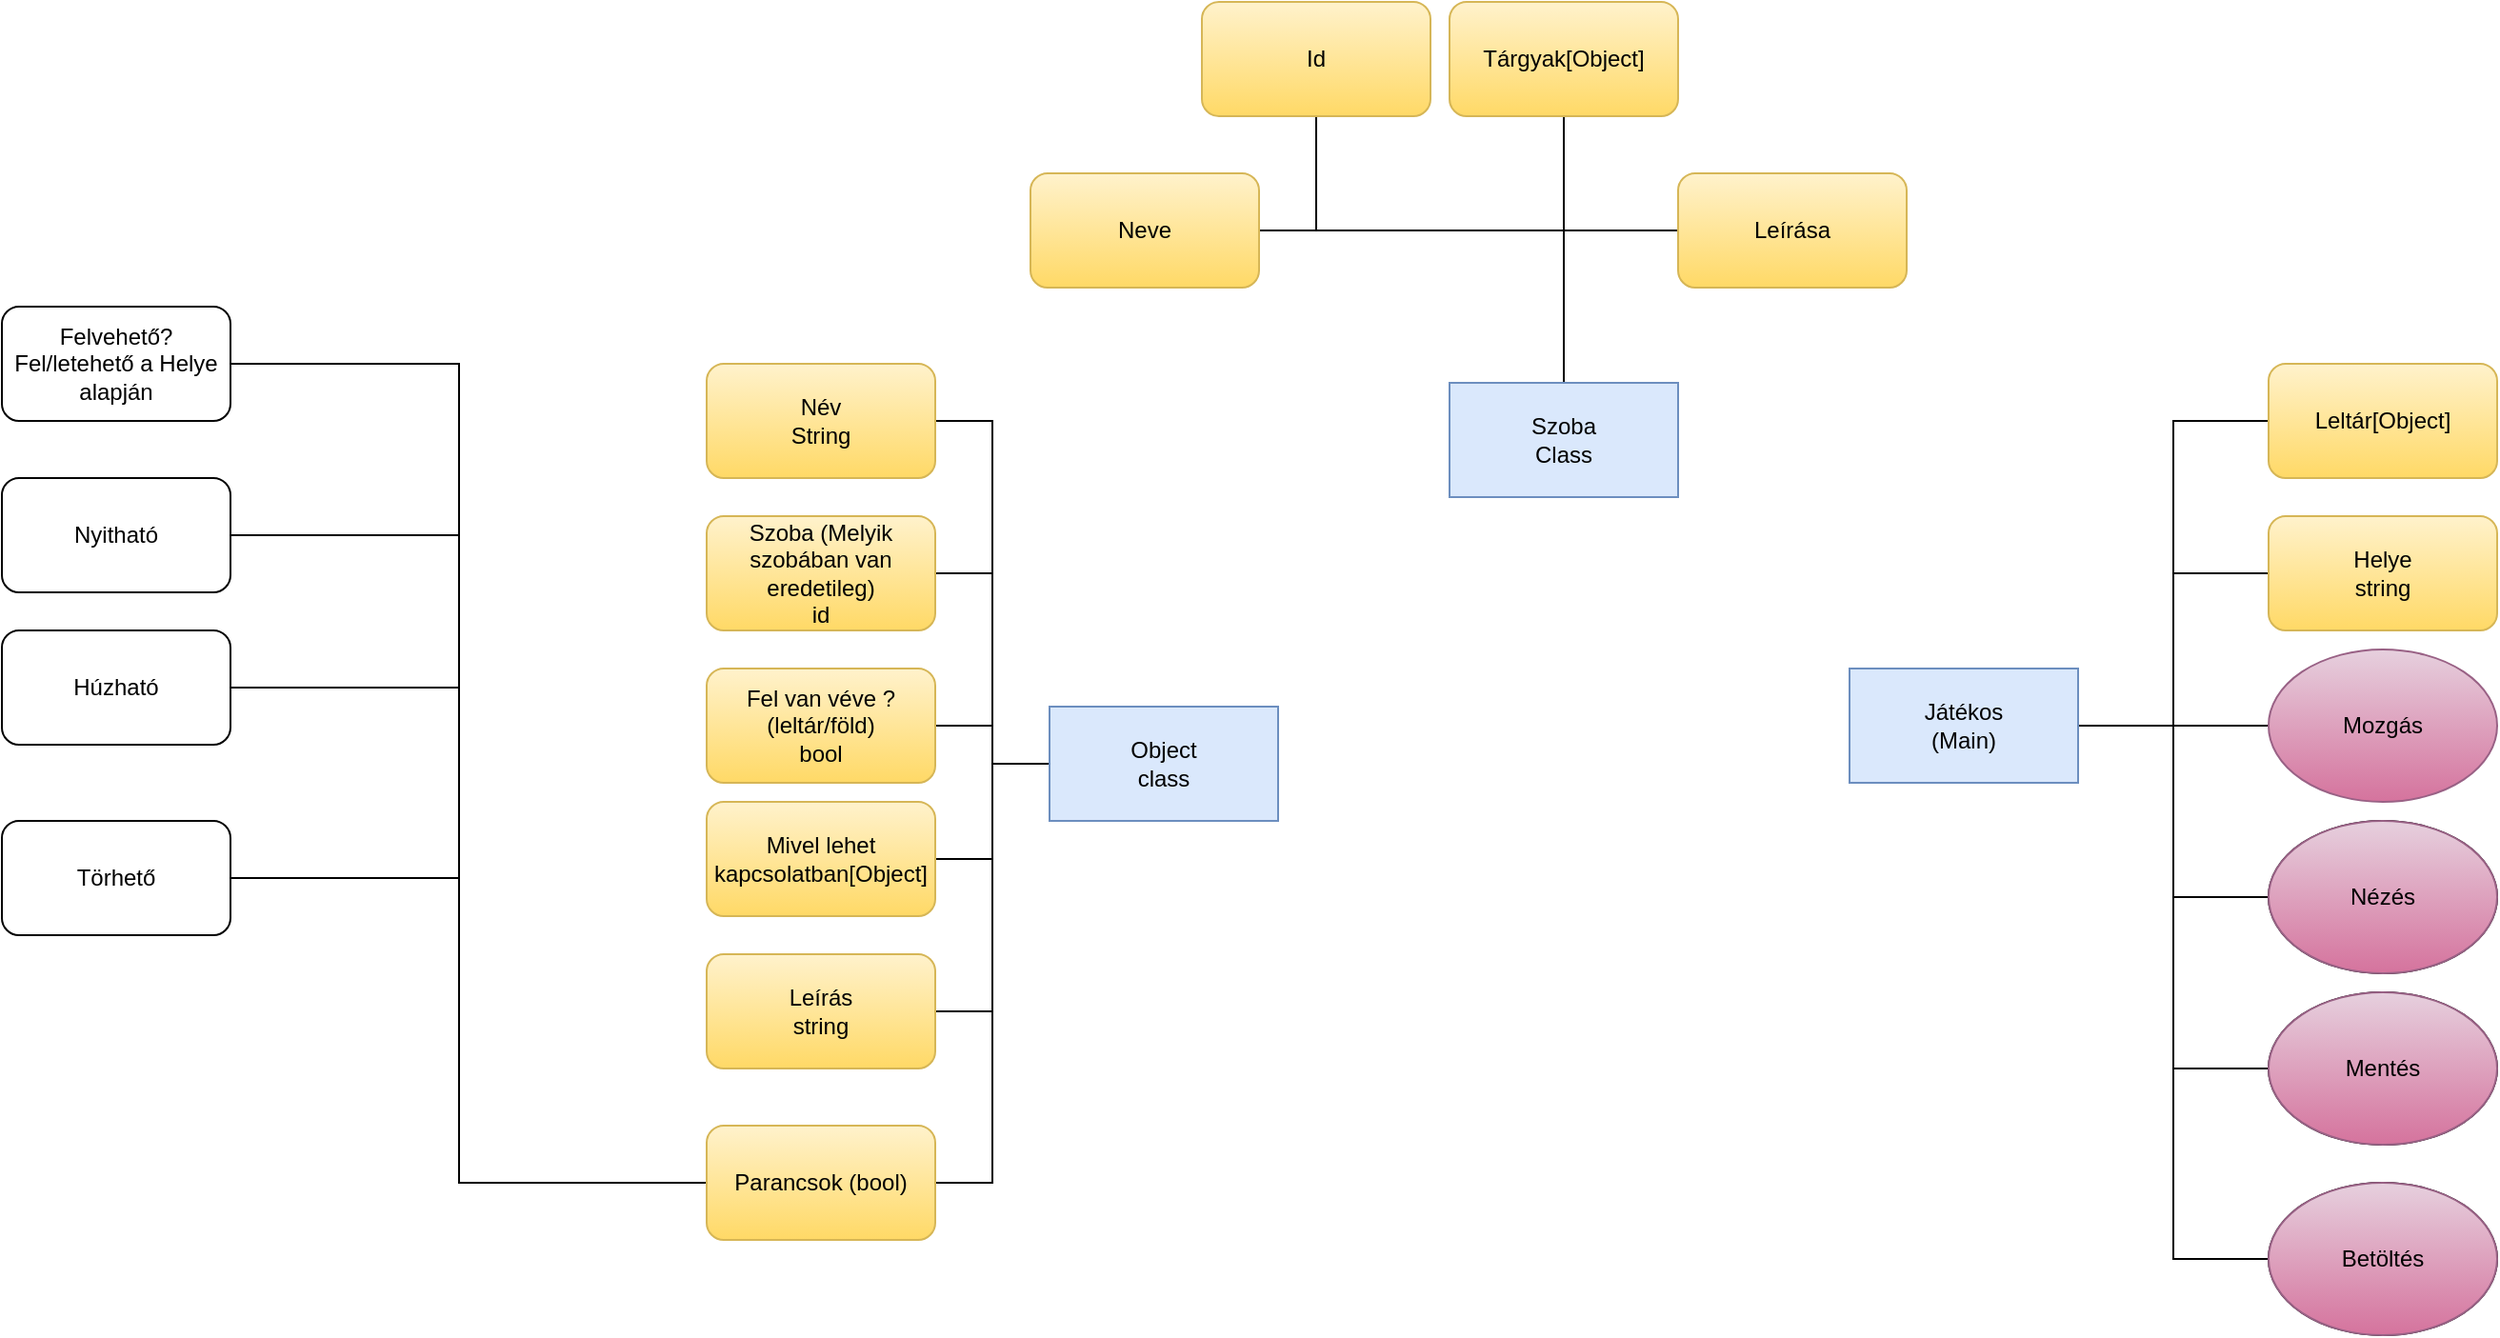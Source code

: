 <mxfile version="14.6.13" type="device"><diagram id="C5RBs43oDa-KdzZeNtuy" name="Kapcsolatok"><mxGraphModel dx="1609" dy="1640" grid="1" gridSize="10" guides="1" tooltips="1" connect="1" arrows="1" fold="1" page="1" pageScale="1" pageWidth="827" pageHeight="1169" math="0" shadow="0"><root><mxCell id="WIyWlLk6GJQsqaUBKTNV-0"/><mxCell id="WIyWlLk6GJQsqaUBKTNV-1" parent="WIyWlLk6GJQsqaUBKTNV-0"/><mxCell id="3ZalEC72VQg11kdtOoO6-2" style="edgeStyle=orthogonalEdgeStyle;rounded=0;orthogonalLoop=1;jettySize=auto;html=1;entryX=1;entryY=0.5;entryDx=0;entryDy=0;endArrow=none;endFill=0;" parent="WIyWlLk6GJQsqaUBKTNV-1" source="3ZalEC72VQg11kdtOoO6-0" target="3ZalEC72VQg11kdtOoO6-1" edge="1"><mxGeometry relative="1" as="geometry"/></mxCell><mxCell id="3ZalEC72VQg11kdtOoO6-10" style="edgeStyle=orthogonalEdgeStyle;rounded=0;orthogonalLoop=1;jettySize=auto;html=1;entryX=1;entryY=0.5;entryDx=0;entryDy=0;endArrow=none;endFill=0;" parent="WIyWlLk6GJQsqaUBKTNV-1" source="3ZalEC72VQg11kdtOoO6-0" target="3ZalEC72VQg11kdtOoO6-3" edge="1"><mxGeometry relative="1" as="geometry"/></mxCell><mxCell id="3ZalEC72VQg11kdtOoO6-11" style="edgeStyle=orthogonalEdgeStyle;rounded=0;orthogonalLoop=1;jettySize=auto;html=1;entryX=1;entryY=0.5;entryDx=0;entryDy=0;endArrow=none;endFill=0;" parent="WIyWlLk6GJQsqaUBKTNV-1" source="3ZalEC72VQg11kdtOoO6-0" target="3ZalEC72VQg11kdtOoO6-6" edge="1"><mxGeometry relative="1" as="geometry"/></mxCell><mxCell id="3ZalEC72VQg11kdtOoO6-12" style="edgeStyle=orthogonalEdgeStyle;rounded=0;orthogonalLoop=1;jettySize=auto;html=1;entryX=1;entryY=0.5;entryDx=0;entryDy=0;endArrow=none;endFill=0;" parent="WIyWlLk6GJQsqaUBKTNV-1" source="3ZalEC72VQg11kdtOoO6-0" target="3ZalEC72VQg11kdtOoO6-5" edge="1"><mxGeometry relative="1" as="geometry"/></mxCell><mxCell id="3ZalEC72VQg11kdtOoO6-14" style="edgeStyle=orthogonalEdgeStyle;rounded=0;orthogonalLoop=1;jettySize=auto;html=1;entryX=1;entryY=0.5;entryDx=0;entryDy=0;endArrow=none;endFill=0;" parent="WIyWlLk6GJQsqaUBKTNV-1" source="3ZalEC72VQg11kdtOoO6-0" target="3ZalEC72VQg11kdtOoO6-13" edge="1"><mxGeometry relative="1" as="geometry"/></mxCell><mxCell id="3ZalEC72VQg11kdtOoO6-56" style="edgeStyle=orthogonalEdgeStyle;rounded=0;orthogonalLoop=1;jettySize=auto;html=1;entryX=1;entryY=0.5;entryDx=0;entryDy=0;endArrow=none;endFill=0;" parent="WIyWlLk6GJQsqaUBKTNV-1" source="3ZalEC72VQg11kdtOoO6-0" target="3ZalEC72VQg11kdtOoO6-55" edge="1"><mxGeometry relative="1" as="geometry"/></mxCell><mxCell id="3ZalEC72VQg11kdtOoO6-0" value="Object&lt;br&gt;class" style="rounded=0;whiteSpace=wrap;html=1;fillColor=#dae8fc;strokeColor=#6c8ebf;" parent="WIyWlLk6GJQsqaUBKTNV-1" vertex="1"><mxGeometry x="200" y="180" width="120" height="60" as="geometry"/></mxCell><mxCell id="3ZalEC72VQg11kdtOoO6-1" value="Név&lt;br&gt;String" style="rounded=1;whiteSpace=wrap;html=1;gradientColor=#ffd966;fillColor=#fff2cc;strokeColor=#d6b656;" parent="WIyWlLk6GJQsqaUBKTNV-1" vertex="1"><mxGeometry x="20" width="120" height="60" as="geometry"/></mxCell><mxCell id="3ZalEC72VQg11kdtOoO6-23" style="edgeStyle=orthogonalEdgeStyle;rounded=0;orthogonalLoop=1;jettySize=auto;html=1;entryX=1;entryY=0.5;entryDx=0;entryDy=0;endArrow=none;endFill=0;" parent="WIyWlLk6GJQsqaUBKTNV-1" source="3ZalEC72VQg11kdtOoO6-3" target="3ZalEC72VQg11kdtOoO6-22" edge="1"><mxGeometry relative="1" as="geometry"><Array as="points"><mxPoint x="-110" y="430"/><mxPoint x="-110"/></Array></mxGeometry></mxCell><mxCell id="3ZalEC72VQg11kdtOoO6-25" style="edgeStyle=orthogonalEdgeStyle;rounded=0;orthogonalLoop=1;jettySize=auto;html=1;endArrow=none;endFill=0;" parent="WIyWlLk6GJQsqaUBKTNV-1" source="3ZalEC72VQg11kdtOoO6-3" target="3ZalEC72VQg11kdtOoO6-24" edge="1"><mxGeometry relative="1" as="geometry"><Array as="points"><mxPoint x="-110" y="430"/><mxPoint x="-110" y="90"/></Array></mxGeometry></mxCell><mxCell id="3ZalEC72VQg11kdtOoO6-29" style="edgeStyle=orthogonalEdgeStyle;rounded=0;orthogonalLoop=1;jettySize=auto;html=1;entryX=1;entryY=0.5;entryDx=0;entryDy=0;endArrow=none;endFill=0;" parent="WIyWlLk6GJQsqaUBKTNV-1" source="3ZalEC72VQg11kdtOoO6-3" target="3ZalEC72VQg11kdtOoO6-27" edge="1"><mxGeometry relative="1" as="geometry"><Array as="points"><mxPoint x="-110" y="430"/><mxPoint x="-110" y="170"/></Array></mxGeometry></mxCell><mxCell id="3ZalEC72VQg11kdtOoO6-30" style="edgeStyle=orthogonalEdgeStyle;rounded=0;orthogonalLoop=1;jettySize=auto;html=1;entryX=1;entryY=0.5;entryDx=0;entryDy=0;endArrow=none;endFill=0;" parent="WIyWlLk6GJQsqaUBKTNV-1" source="3ZalEC72VQg11kdtOoO6-3" target="3ZalEC72VQg11kdtOoO6-28" edge="1"><mxGeometry relative="1" as="geometry"><Array as="points"><mxPoint x="-110" y="430"/><mxPoint x="-110" y="270"/></Array></mxGeometry></mxCell><mxCell id="3ZalEC72VQg11kdtOoO6-3" value="Parancsok (bool)" style="rounded=1;whiteSpace=wrap;html=1;gradientColor=#ffd966;fillColor=#fff2cc;strokeColor=#d6b656;" parent="WIyWlLk6GJQsqaUBKTNV-1" vertex="1"><mxGeometry x="20" y="400" width="120" height="60" as="geometry"/></mxCell><mxCell id="3ZalEC72VQg11kdtOoO6-5" value="Szoba (Melyik szobában van eredetileg)&lt;br&gt;id" style="rounded=1;whiteSpace=wrap;html=1;gradientColor=#ffd966;fillColor=#fff2cc;strokeColor=#d6b656;" parent="WIyWlLk6GJQsqaUBKTNV-1" vertex="1"><mxGeometry x="20" y="80" width="120" height="60" as="geometry"/></mxCell><mxCell id="3ZalEC72VQg11kdtOoO6-6" value="Fel van véve ?(leltár/föld)&lt;br&gt;bool" style="rounded=1;whiteSpace=wrap;html=1;gradientColor=#ffd966;fillColor=#fff2cc;strokeColor=#d6b656;" parent="WIyWlLk6GJQsqaUBKTNV-1" vertex="1"><mxGeometry x="20" y="160" width="120" height="60" as="geometry"/></mxCell><mxCell id="3ZalEC72VQg11kdtOoO6-13" value="Mivel lehet kapcsolatban[Object]" style="rounded=1;whiteSpace=wrap;html=1;gradientColor=#ffd966;fillColor=#fff2cc;strokeColor=#d6b656;" parent="WIyWlLk6GJQsqaUBKTNV-1" vertex="1"><mxGeometry x="20" y="230" width="120" height="60" as="geometry"/></mxCell><mxCell id="3ZalEC72VQg11kdtOoO6-17" style="edgeStyle=orthogonalEdgeStyle;rounded=0;orthogonalLoop=1;jettySize=auto;html=1;entryX=1;entryY=0.5;entryDx=0;entryDy=0;endArrow=none;endFill=0;" parent="WIyWlLk6GJQsqaUBKTNV-1" source="3ZalEC72VQg11kdtOoO6-15" target="3ZalEC72VQg11kdtOoO6-16" edge="1"><mxGeometry relative="1" as="geometry"><Array as="points"><mxPoint x="470" y="-70"/></Array></mxGeometry></mxCell><mxCell id="3ZalEC72VQg11kdtOoO6-19" style="edgeStyle=orthogonalEdgeStyle;rounded=0;orthogonalLoop=1;jettySize=auto;html=1;entryX=0.5;entryY=1;entryDx=0;entryDy=0;endArrow=none;endFill=0;" parent="WIyWlLk6GJQsqaUBKTNV-1" source="3ZalEC72VQg11kdtOoO6-15" target="3ZalEC72VQg11kdtOoO6-18" edge="1"><mxGeometry relative="1" as="geometry"><Array as="points"><mxPoint x="470" y="-170"/></Array></mxGeometry></mxCell><mxCell id="3ZalEC72VQg11kdtOoO6-21" style="edgeStyle=orthogonalEdgeStyle;rounded=0;orthogonalLoop=1;jettySize=auto;html=1;entryX=0;entryY=0.5;entryDx=0;entryDy=0;endArrow=none;endFill=0;" parent="WIyWlLk6GJQsqaUBKTNV-1" source="3ZalEC72VQg11kdtOoO6-15" target="3ZalEC72VQg11kdtOoO6-20" edge="1"><mxGeometry relative="1" as="geometry"/></mxCell><mxCell id="-W0X8U4mNf9FvGaN79sB-2" style="edgeStyle=orthogonalEdgeStyle;rounded=0;orthogonalLoop=1;jettySize=auto;html=1;entryX=0.5;entryY=1;entryDx=0;entryDy=0;endArrow=none;endFill=0;" edge="1" parent="WIyWlLk6GJQsqaUBKTNV-1" source="3ZalEC72VQg11kdtOoO6-15" target="-W0X8U4mNf9FvGaN79sB-0"><mxGeometry relative="1" as="geometry"><Array as="points"><mxPoint x="470" y="-70"/><mxPoint x="340" y="-70"/></Array></mxGeometry></mxCell><mxCell id="3ZalEC72VQg11kdtOoO6-15" value="Szoba&lt;br&gt;Class" style="rounded=0;whiteSpace=wrap;html=1;fillColor=#dae8fc;strokeColor=#6c8ebf;" parent="WIyWlLk6GJQsqaUBKTNV-1" vertex="1"><mxGeometry x="410" y="10" width="120" height="60" as="geometry"/></mxCell><mxCell id="3ZalEC72VQg11kdtOoO6-16" value="Neve" style="rounded=1;whiteSpace=wrap;html=1;gradientColor=#ffd966;fillColor=#fff2cc;strokeColor=#d6b656;" parent="WIyWlLk6GJQsqaUBKTNV-1" vertex="1"><mxGeometry x="190" y="-100" width="120" height="60" as="geometry"/></mxCell><mxCell id="3ZalEC72VQg11kdtOoO6-18" value="Tárgyak[Object]" style="rounded=1;whiteSpace=wrap;html=1;gradientColor=#ffd966;fillColor=#fff2cc;strokeColor=#d6b656;" parent="WIyWlLk6GJQsqaUBKTNV-1" vertex="1"><mxGeometry x="410" y="-190" width="120" height="60" as="geometry"/></mxCell><mxCell id="3ZalEC72VQg11kdtOoO6-20" value="Leírása" style="rounded=1;whiteSpace=wrap;html=1;gradientColor=#ffd966;fillColor=#fff2cc;strokeColor=#d6b656;" parent="WIyWlLk6GJQsqaUBKTNV-1" vertex="1"><mxGeometry x="530" y="-100" width="120" height="60" as="geometry"/></mxCell><mxCell id="3ZalEC72VQg11kdtOoO6-22" value="Felvehető?&lt;br&gt;Fel/letehető a Helye alapján" style="rounded=1;whiteSpace=wrap;html=1;" parent="WIyWlLk6GJQsqaUBKTNV-1" vertex="1"><mxGeometry x="-350" y="-30" width="120" height="60" as="geometry"/></mxCell><mxCell id="3ZalEC72VQg11kdtOoO6-24" value="Nyitható" style="rounded=1;whiteSpace=wrap;html=1;" parent="WIyWlLk6GJQsqaUBKTNV-1" vertex="1"><mxGeometry x="-350" y="60" width="120" height="60" as="geometry"/></mxCell><mxCell id="3ZalEC72VQg11kdtOoO6-27" value="Húzható" style="rounded=1;whiteSpace=wrap;html=1;" parent="WIyWlLk6GJQsqaUBKTNV-1" vertex="1"><mxGeometry x="-350" y="140" width="120" height="60" as="geometry"/></mxCell><mxCell id="3ZalEC72VQg11kdtOoO6-28" value="Törhető" style="rounded=1;whiteSpace=wrap;html=1;" parent="WIyWlLk6GJQsqaUBKTNV-1" vertex="1"><mxGeometry x="-350" y="240" width="120" height="60" as="geometry"/></mxCell><mxCell id="3ZalEC72VQg11kdtOoO6-33" style="edgeStyle=orthogonalEdgeStyle;rounded=0;orthogonalLoop=1;jettySize=auto;html=1;entryX=0;entryY=0.5;entryDx=0;entryDy=0;endArrow=none;endFill=0;" parent="WIyWlLk6GJQsqaUBKTNV-1" source="3ZalEC72VQg11kdtOoO6-31" target="3ZalEC72VQg11kdtOoO6-32" edge="1"><mxGeometry relative="1" as="geometry"/></mxCell><mxCell id="3ZalEC72VQg11kdtOoO6-39" style="edgeStyle=orthogonalEdgeStyle;rounded=0;orthogonalLoop=1;jettySize=auto;html=1;entryX=0;entryY=0.5;entryDx=0;entryDy=0;endArrow=none;endFill=0;" parent="WIyWlLk6GJQsqaUBKTNV-1" source="3ZalEC72VQg11kdtOoO6-31" target="3ZalEC72VQg11kdtOoO6-38" edge="1"><mxGeometry relative="1" as="geometry"/></mxCell><mxCell id="3ZalEC72VQg11kdtOoO6-48" style="edgeStyle=orthogonalEdgeStyle;rounded=0;orthogonalLoop=1;jettySize=auto;html=1;entryX=0;entryY=0.5;entryDx=0;entryDy=0;endArrow=none;endFill=0;" parent="WIyWlLk6GJQsqaUBKTNV-1" source="3ZalEC72VQg11kdtOoO6-31" target="3ZalEC72VQg11kdtOoO6-45" edge="1"><mxGeometry relative="1" as="geometry"/></mxCell><mxCell id="3ZalEC72VQg11kdtOoO6-49" style="edgeStyle=orthogonalEdgeStyle;rounded=0;orthogonalLoop=1;jettySize=auto;html=1;entryX=0;entryY=0.5;entryDx=0;entryDy=0;endArrow=none;endFill=0;" parent="WIyWlLk6GJQsqaUBKTNV-1" source="3ZalEC72VQg11kdtOoO6-31" target="3ZalEC72VQg11kdtOoO6-46" edge="1"><mxGeometry relative="1" as="geometry"/></mxCell><mxCell id="3ZalEC72VQg11kdtOoO6-50" style="edgeStyle=orthogonalEdgeStyle;rounded=0;orthogonalLoop=1;jettySize=auto;html=1;entryX=0;entryY=0.5;entryDx=0;entryDy=0;endArrow=none;endFill=0;" parent="WIyWlLk6GJQsqaUBKTNV-1" source="3ZalEC72VQg11kdtOoO6-31" target="3ZalEC72VQg11kdtOoO6-43" edge="1"><mxGeometry relative="1" as="geometry"/></mxCell><mxCell id="3ZalEC72VQg11kdtOoO6-51" style="edgeStyle=orthogonalEdgeStyle;rounded=0;orthogonalLoop=1;jettySize=auto;html=1;entryX=0;entryY=0.5;entryDx=0;entryDy=0;endArrow=none;endFill=0;" parent="WIyWlLk6GJQsqaUBKTNV-1" source="3ZalEC72VQg11kdtOoO6-31" target="3ZalEC72VQg11kdtOoO6-47" edge="1"><mxGeometry relative="1" as="geometry"><Array as="points"><mxPoint x="790" y="190"/><mxPoint x="790" y="470"/></Array></mxGeometry></mxCell><mxCell id="3ZalEC72VQg11kdtOoO6-31" value="Játékos&lt;br&gt;(Main)" style="rounded=0;whiteSpace=wrap;html=1;fillColor=#dae8fc;strokeColor=#6c8ebf;" parent="WIyWlLk6GJQsqaUBKTNV-1" vertex="1"><mxGeometry x="620" y="160" width="120" height="60" as="geometry"/></mxCell><mxCell id="3ZalEC72VQg11kdtOoO6-32" value="Leltár[Object]" style="rounded=1;whiteSpace=wrap;html=1;gradientColor=#ffd966;fillColor=#fff2cc;strokeColor=#d6b656;" parent="WIyWlLk6GJQsqaUBKTNV-1" vertex="1"><mxGeometry x="840" width="120" height="60" as="geometry"/></mxCell><mxCell id="3ZalEC72VQg11kdtOoO6-38" value="Helye&lt;br&gt;string" style="rounded=1;whiteSpace=wrap;html=1;gradientColor=#ffd966;fillColor=#fff2cc;strokeColor=#d6b656;" parent="WIyWlLk6GJQsqaUBKTNV-1" vertex="1"><mxGeometry x="840" y="80" width="120" height="60" as="geometry"/></mxCell><mxCell id="3ZalEC72VQg11kdtOoO6-43" value="Nézés" style="ellipse;whiteSpace=wrap;html=1;" parent="WIyWlLk6GJQsqaUBKTNV-1" vertex="1"><mxGeometry x="840" y="240" width="120" height="80" as="geometry"/></mxCell><mxCell id="3ZalEC72VQg11kdtOoO6-45" value="Mozgás" style="ellipse;whiteSpace=wrap;html=1;gradientColor=#d5739d;fillColor=#e6d0de;strokeColor=#996185;" parent="WIyWlLk6GJQsqaUBKTNV-1" vertex="1"><mxGeometry x="840" y="150" width="120" height="80" as="geometry"/></mxCell><mxCell id="3ZalEC72VQg11kdtOoO6-46" value="Mentés" style="ellipse;whiteSpace=wrap;html=1;" parent="WIyWlLk6GJQsqaUBKTNV-1" vertex="1"><mxGeometry x="840" y="330" width="120" height="80" as="geometry"/></mxCell><mxCell id="3ZalEC72VQg11kdtOoO6-47" value="Betöltés" style="ellipse;whiteSpace=wrap;html=1;" parent="WIyWlLk6GJQsqaUBKTNV-1" vertex="1"><mxGeometry x="840" y="430" width="120" height="80" as="geometry"/></mxCell><mxCell id="3ZalEC72VQg11kdtOoO6-52" value="Betöltés" style="ellipse;whiteSpace=wrap;html=1;gradientColor=#d5739d;fillColor=#e6d0de;strokeColor=#996185;" parent="WIyWlLk6GJQsqaUBKTNV-1" vertex="1"><mxGeometry x="840" y="430" width="120" height="80" as="geometry"/></mxCell><mxCell id="3ZalEC72VQg11kdtOoO6-53" value="Mentés" style="ellipse;whiteSpace=wrap;html=1;gradientColor=#d5739d;fillColor=#e6d0de;strokeColor=#996185;" parent="WIyWlLk6GJQsqaUBKTNV-1" vertex="1"><mxGeometry x="840" y="330" width="120" height="80" as="geometry"/></mxCell><mxCell id="3ZalEC72VQg11kdtOoO6-54" value="Nézés" style="ellipse;whiteSpace=wrap;html=1;gradientColor=#d5739d;fillColor=#e6d0de;strokeColor=#996185;" parent="WIyWlLk6GJQsqaUBKTNV-1" vertex="1"><mxGeometry x="840" y="240" width="120" height="80" as="geometry"/></mxCell><mxCell id="3ZalEC72VQg11kdtOoO6-55" value="Leírás&lt;br&gt;string" style="rounded=1;whiteSpace=wrap;html=1;gradientColor=#ffd966;fillColor=#fff2cc;strokeColor=#d6b656;" parent="WIyWlLk6GJQsqaUBKTNV-1" vertex="1"><mxGeometry x="20" y="310" width="120" height="60" as="geometry"/></mxCell><mxCell id="-W0X8U4mNf9FvGaN79sB-0" value="Id" style="rounded=1;whiteSpace=wrap;html=1;gradientColor=#ffd966;fillColor=#fff2cc;strokeColor=#d6b656;" vertex="1" parent="WIyWlLk6GJQsqaUBKTNV-1"><mxGeometry x="280" y="-190" width="120" height="60" as="geometry"/></mxCell></root></mxGraphModel></diagram></mxfile>